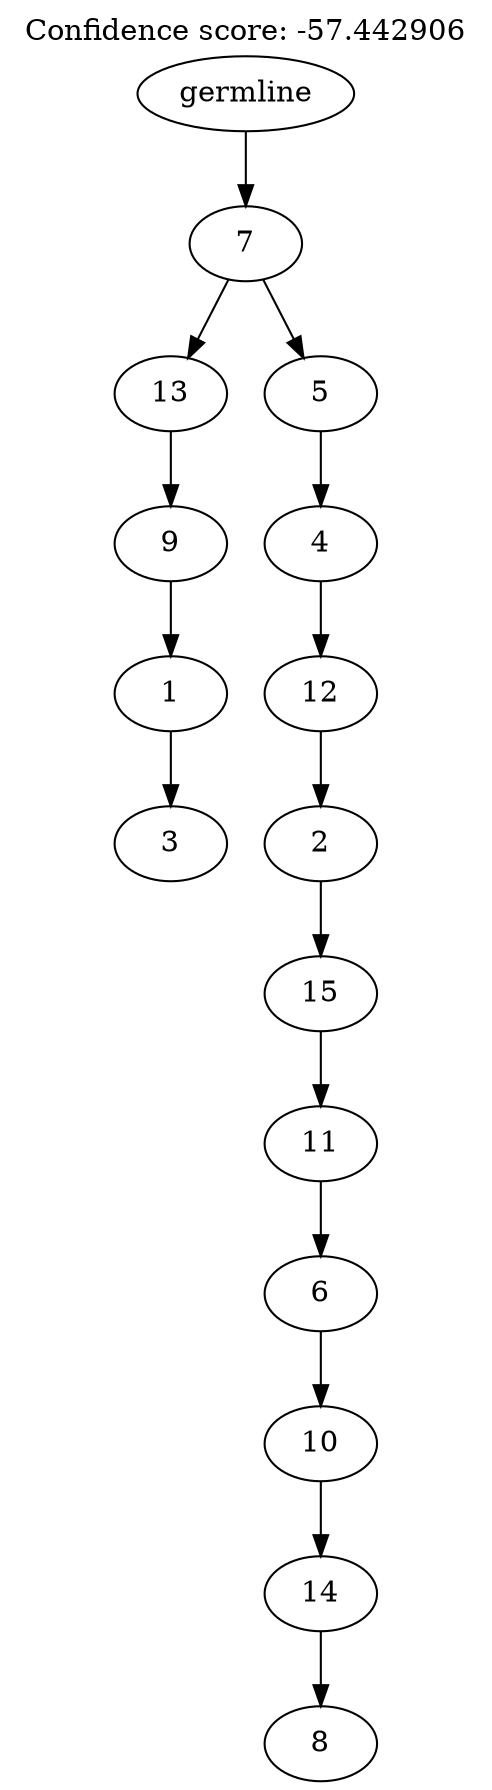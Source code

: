 digraph g {
	"14" -> "15";
	"15" [label="3"];
	"13" -> "14";
	"14" [label="1"];
	"12" -> "13";
	"13" [label="9"];
	"10" -> "11";
	"11" [label="8"];
	"9" -> "10";
	"10" [label="14"];
	"8" -> "9";
	"9" [label="10"];
	"7" -> "8";
	"8" [label="6"];
	"6" -> "7";
	"7" [label="11"];
	"5" -> "6";
	"6" [label="15"];
	"4" -> "5";
	"5" [label="2"];
	"3" -> "4";
	"4" [label="12"];
	"2" -> "3";
	"3" [label="4"];
	"1" -> "2";
	"2" [label="5"];
	"1" -> "12";
	"12" [label="13"];
	"0" -> "1";
	"1" [label="7"];
	"0" [label="germline"];
	labelloc="t";
	label="Confidence score: -57.442906";
}
